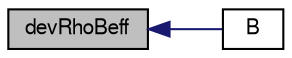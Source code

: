 digraph "devRhoBeff"
{
  bgcolor="transparent";
  edge [fontname="FreeSans",fontsize="10",labelfontname="FreeSans",labelfontsize="10"];
  node [fontname="FreeSans",fontsize="10",shape=record];
  rankdir="LR";
  Node408 [label="devRhoBeff",height=0.2,width=0.4,color="black", fillcolor="grey75", style="filled", fontcolor="black"];
  Node408 -> Node409 [dir="back",color="midnightblue",fontsize="10",style="solid",fontname="FreeSans"];
  Node409 [label="B",height=0.2,width=0.4,color="black",URL="$a30626.html#a9122700f36ed24ee3cd4a1cb1ac61383",tooltip="Return the sub-grid stress tensor. "];
}

